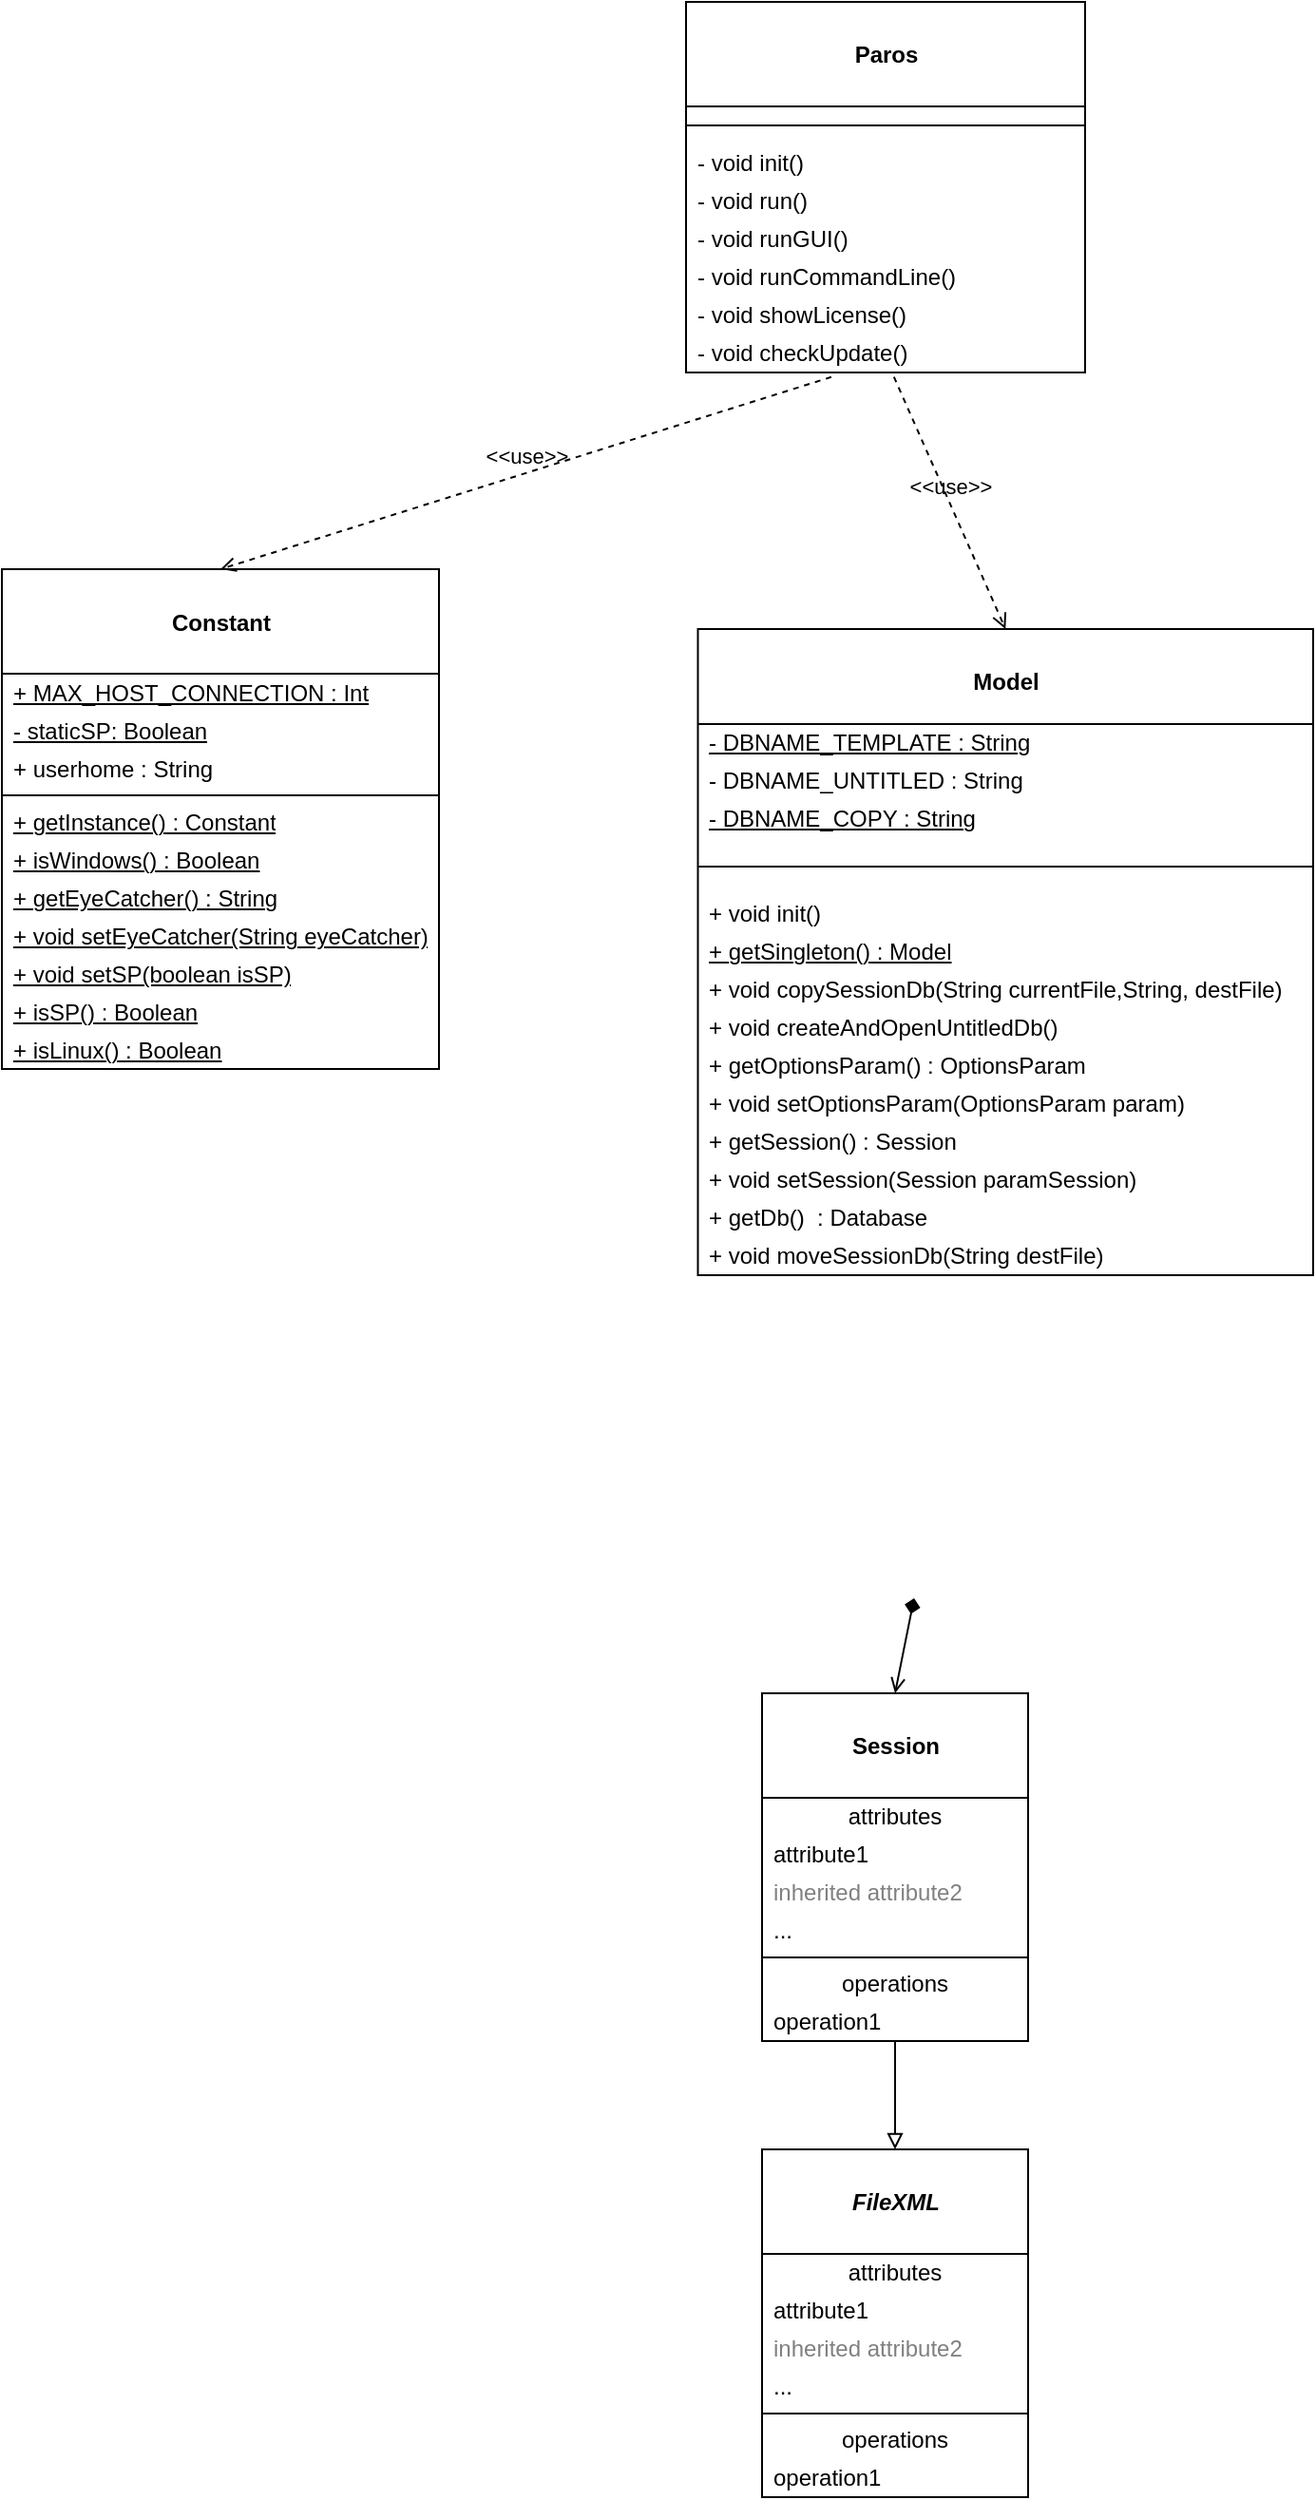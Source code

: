 <mxfile version="15.2.7" type="github">
  <diagram id="X_W6TGiwsRrNaloFk6JN" name="Page-1">
    <mxGraphModel dx="2071" dy="681" grid="1" gridSize="10" guides="1" tooltips="1" connect="1" arrows="1" fold="1" page="1" pageScale="1" pageWidth="850" pageHeight="1100" math="0" shadow="0">
      <root>
        <mxCell id="0" />
        <mxCell id="1" parent="0" />
        <mxCell id="o_ZEjyR7fAlV7eXYk-cl-1" value="&lt;b&gt;&lt;br&gt;Paros&lt;/b&gt;" style="swimlane;fontStyle=0;align=center;verticalAlign=top;childLayout=stackLayout;horizontal=1;startSize=55;horizontalStack=0;resizeParent=1;resizeParentMax=0;resizeLast=0;collapsible=0;marginBottom=0;html=1;" vertex="1" parent="1">
          <mxGeometry x="70" y="100" width="210" height="195" as="geometry" />
        </mxCell>
        <mxCell id="o_ZEjyR7fAlV7eXYk-cl-6" value="" style="line;strokeWidth=1;fillColor=none;align=left;verticalAlign=middle;spacingTop=-1;spacingLeft=3;spacingRight=3;rotatable=0;labelPosition=right;points=[];portConstraint=eastwest;" vertex="1" parent="o_ZEjyR7fAlV7eXYk-cl-1">
          <mxGeometry y="55" width="210" height="20" as="geometry" />
        </mxCell>
        <mxCell id="o_ZEjyR7fAlV7eXYk-cl-8" value="- void init()" style="text;html=1;strokeColor=none;fillColor=none;align=left;verticalAlign=middle;spacingLeft=4;spacingRight=4;overflow=hidden;rotatable=0;points=[[0,0.5],[1,0.5]];portConstraint=eastwest;" vertex="1" parent="o_ZEjyR7fAlV7eXYk-cl-1">
          <mxGeometry y="75" width="210" height="20" as="geometry" />
        </mxCell>
        <mxCell id="o_ZEjyR7fAlV7eXYk-cl-15" value="- void&amp;nbsp;run()" style="text;html=1;strokeColor=none;fillColor=none;align=left;verticalAlign=middle;spacingLeft=4;spacingRight=4;overflow=hidden;rotatable=0;points=[[0,0.5],[1,0.5]];portConstraint=eastwest;" vertex="1" parent="o_ZEjyR7fAlV7eXYk-cl-1">
          <mxGeometry y="95" width="210" height="20" as="geometry" />
        </mxCell>
        <mxCell id="o_ZEjyR7fAlV7eXYk-cl-16" value="- void runGUI()" style="text;html=1;strokeColor=none;fillColor=none;align=left;verticalAlign=middle;spacingLeft=4;spacingRight=4;overflow=hidden;rotatable=0;points=[[0,0.5],[1,0.5]];portConstraint=eastwest;" vertex="1" parent="o_ZEjyR7fAlV7eXYk-cl-1">
          <mxGeometry y="115" width="210" height="20" as="geometry" />
        </mxCell>
        <mxCell id="o_ZEjyR7fAlV7eXYk-cl-17" value="- void runCommandLine()" style="text;html=1;strokeColor=none;fillColor=none;align=left;verticalAlign=middle;spacingLeft=4;spacingRight=4;overflow=hidden;rotatable=0;points=[[0,0.5],[1,0.5]];portConstraint=eastwest;" vertex="1" parent="o_ZEjyR7fAlV7eXYk-cl-1">
          <mxGeometry y="135" width="210" height="20" as="geometry" />
        </mxCell>
        <mxCell id="o_ZEjyR7fAlV7eXYk-cl-87" value="- void showLicense()" style="text;html=1;strokeColor=none;fillColor=none;align=left;verticalAlign=middle;spacingLeft=4;spacingRight=4;overflow=hidden;rotatable=0;points=[[0,0.5],[1,0.5]];portConstraint=eastwest;" vertex="1" parent="o_ZEjyR7fAlV7eXYk-cl-1">
          <mxGeometry y="155" width="210" height="20" as="geometry" />
        </mxCell>
        <mxCell id="o_ZEjyR7fAlV7eXYk-cl-88" value="- void checkUpdate()" style="text;html=1;strokeColor=none;fillColor=none;align=left;verticalAlign=middle;spacingLeft=4;spacingRight=4;overflow=hidden;rotatable=0;points=[[0,0.5],[1,0.5]];portConstraint=eastwest;" vertex="1" parent="o_ZEjyR7fAlV7eXYk-cl-1">
          <mxGeometry y="175" width="210" height="20" as="geometry" />
        </mxCell>
        <mxCell id="o_ZEjyR7fAlV7eXYk-cl-29" value="&lt;br&gt;&lt;b&gt;Constant&lt;/b&gt;" style="swimlane;fontStyle=0;align=center;verticalAlign=top;childLayout=stackLayout;horizontal=1;startSize=55;horizontalStack=0;resizeParent=1;resizeParentMax=0;resizeLast=0;collapsible=0;marginBottom=0;html=1;" vertex="1" parent="1">
          <mxGeometry x="-290" y="398.5" width="230" height="263" as="geometry" />
        </mxCell>
        <mxCell id="o_ZEjyR7fAlV7eXYk-cl-90" value="&lt;u&gt;+ MAX_HOST_CONNECTION : Int&lt;/u&gt;" style="text;html=1;strokeColor=none;fillColor=none;align=left;verticalAlign=middle;spacingLeft=4;spacingRight=4;overflow=hidden;rotatable=0;points=[[0,0.5],[1,0.5]];portConstraint=eastwest;" vertex="1" parent="o_ZEjyR7fAlV7eXYk-cl-29">
          <mxGeometry y="55" width="230" height="20" as="geometry" />
        </mxCell>
        <mxCell id="o_ZEjyR7fAlV7eXYk-cl-89" value="&lt;u&gt;- staticSP: Boolean&lt;/u&gt;" style="text;html=1;strokeColor=none;fillColor=none;align=left;verticalAlign=middle;spacingLeft=4;spacingRight=4;overflow=hidden;rotatable=0;points=[[0,0.5],[1,0.5]];portConstraint=eastwest;" vertex="1" parent="o_ZEjyR7fAlV7eXYk-cl-29">
          <mxGeometry y="75" width="230" height="20" as="geometry" />
        </mxCell>
        <mxCell id="o_ZEjyR7fAlV7eXYk-cl-86" value="+ userhome : String" style="text;html=1;strokeColor=none;fillColor=none;align=left;verticalAlign=middle;spacingLeft=4;spacingRight=4;overflow=hidden;rotatable=0;points=[[0,0.5],[1,0.5]];portConstraint=eastwest;" vertex="1" parent="o_ZEjyR7fAlV7eXYk-cl-29">
          <mxGeometry y="95" width="230" height="20" as="geometry" />
        </mxCell>
        <mxCell id="o_ZEjyR7fAlV7eXYk-cl-34" value="" style="line;strokeWidth=1;fillColor=none;align=left;verticalAlign=middle;spacingTop=-1;spacingLeft=3;spacingRight=3;rotatable=0;labelPosition=right;points=[];portConstraint=eastwest;" vertex="1" parent="o_ZEjyR7fAlV7eXYk-cl-29">
          <mxGeometry y="115" width="230" height="8" as="geometry" />
        </mxCell>
        <mxCell id="o_ZEjyR7fAlV7eXYk-cl-36" value="&lt;u&gt;+ getInstance() : Constant&lt;/u&gt;" style="text;html=1;strokeColor=none;fillColor=none;align=left;verticalAlign=middle;spacingLeft=4;spacingRight=4;overflow=hidden;rotatable=0;points=[[0,0.5],[1,0.5]];portConstraint=eastwest;" vertex="1" parent="o_ZEjyR7fAlV7eXYk-cl-29">
          <mxGeometry y="123" width="230" height="20" as="geometry" />
        </mxCell>
        <mxCell id="o_ZEjyR7fAlV7eXYk-cl-49" value="&lt;u&gt;+ isWindows() : Boolean&lt;/u&gt;" style="text;html=1;strokeColor=none;fillColor=none;align=left;verticalAlign=middle;spacingLeft=4;spacingRight=4;overflow=hidden;rotatable=0;points=[[0,0.5],[1,0.5]];portConstraint=eastwest;" vertex="1" parent="o_ZEjyR7fAlV7eXYk-cl-29">
          <mxGeometry y="143" width="230" height="20" as="geometry" />
        </mxCell>
        <mxCell id="o_ZEjyR7fAlV7eXYk-cl-91" value="&lt;u&gt;+ getEyeCatcher() : String&lt;/u&gt;" style="text;html=1;strokeColor=none;fillColor=none;align=left;verticalAlign=middle;spacingLeft=4;spacingRight=4;overflow=hidden;rotatable=0;points=[[0,0.5],[1,0.5]];portConstraint=eastwest;" vertex="1" parent="o_ZEjyR7fAlV7eXYk-cl-29">
          <mxGeometry y="163" width="230" height="20" as="geometry" />
        </mxCell>
        <mxCell id="o_ZEjyR7fAlV7eXYk-cl-92" value="&lt;u&gt;+ void setEyeCatcher(String eyeCatcher)&lt;/u&gt;" style="text;html=1;strokeColor=none;fillColor=none;align=left;verticalAlign=middle;spacingLeft=4;spacingRight=4;overflow=hidden;rotatable=0;points=[[0,0.5],[1,0.5]];portConstraint=eastwest;" vertex="1" parent="o_ZEjyR7fAlV7eXYk-cl-29">
          <mxGeometry y="183" width="230" height="20" as="geometry" />
        </mxCell>
        <mxCell id="o_ZEjyR7fAlV7eXYk-cl-93" value="&lt;u&gt;+ void setSP(boolean isSP)&lt;/u&gt;" style="text;html=1;strokeColor=none;fillColor=none;align=left;verticalAlign=middle;spacingLeft=4;spacingRight=4;overflow=hidden;rotatable=0;points=[[0,0.5],[1,0.5]];portConstraint=eastwest;" vertex="1" parent="o_ZEjyR7fAlV7eXYk-cl-29">
          <mxGeometry y="203" width="230" height="20" as="geometry" />
        </mxCell>
        <mxCell id="o_ZEjyR7fAlV7eXYk-cl-94" value="&lt;u&gt;+ isSP() : Boolean&lt;/u&gt;" style="text;html=1;strokeColor=none;fillColor=none;align=left;verticalAlign=middle;spacingLeft=4;spacingRight=4;overflow=hidden;rotatable=0;points=[[0,0.5],[1,0.5]];portConstraint=eastwest;" vertex="1" parent="o_ZEjyR7fAlV7eXYk-cl-29">
          <mxGeometry y="223" width="230" height="20" as="geometry" />
        </mxCell>
        <mxCell id="o_ZEjyR7fAlV7eXYk-cl-95" value="&lt;u&gt;+ isLinux() : Boolean&lt;/u&gt;" style="text;html=1;strokeColor=none;fillColor=none;align=left;verticalAlign=middle;spacingLeft=4;spacingRight=4;overflow=hidden;rotatable=0;points=[[0,0.5],[1,0.5]];portConstraint=eastwest;" vertex="1" parent="o_ZEjyR7fAlV7eXYk-cl-29">
          <mxGeometry y="243" width="230" height="20" as="geometry" />
        </mxCell>
        <mxCell id="o_ZEjyR7fAlV7eXYk-cl-37" value="&amp;lt;&amp;lt;use&amp;gt;&amp;gt;" style="endArrow=open;html=1;rounded=0;align=center;verticalAlign=bottom;dashed=1;endFill=0;labelBackgroundColor=none;exitX=0.364;exitY=1.12;exitDx=0;exitDy=0;exitPerimeter=0;entryX=0.5;entryY=0;entryDx=0;entryDy=0;" edge="1" parent="1" source="o_ZEjyR7fAlV7eXYk-cl-88" target="o_ZEjyR7fAlV7eXYk-cl-29">
          <mxGeometry relative="1" as="geometry">
            <mxPoint x="160" y="320" as="sourcePoint" />
            <mxPoint x="250" y="320" as="targetPoint" />
          </mxGeometry>
        </mxCell>
        <mxCell id="o_ZEjyR7fAlV7eXYk-cl-39" value="&lt;br&gt;&lt;b&gt;Model&lt;/b&gt;" style="swimlane;fontStyle=0;align=center;verticalAlign=top;childLayout=stackLayout;horizontal=1;startSize=50;horizontalStack=0;resizeParent=1;resizeParentMax=0;resizeLast=0;collapsible=0;marginBottom=0;html=1;" vertex="1" parent="1">
          <mxGeometry x="76.25" y="430" width="323.75" height="340" as="geometry" />
        </mxCell>
        <mxCell id="o_ZEjyR7fAlV7eXYk-cl-98" value="&lt;u&gt;- DBNAME_TEMPLATE : String&lt;/u&gt;" style="text;html=1;strokeColor=none;fillColor=none;align=left;verticalAlign=middle;spacingLeft=4;spacingRight=4;overflow=hidden;rotatable=0;points=[[0,0.5],[1,0.5]];portConstraint=eastwest;" vertex="1" parent="o_ZEjyR7fAlV7eXYk-cl-39">
          <mxGeometry y="50" width="323.75" height="20" as="geometry" />
        </mxCell>
        <mxCell id="o_ZEjyR7fAlV7eXYk-cl-97" value="- DBNAME_UNTITLED : String" style="text;html=1;strokeColor=none;fillColor=none;align=left;verticalAlign=middle;spacingLeft=4;spacingRight=4;overflow=hidden;rotatable=0;points=[[0,0.5],[1,0.5]];portConstraint=eastwest;" vertex="1" parent="o_ZEjyR7fAlV7eXYk-cl-39">
          <mxGeometry y="70" width="323.75" height="20" as="geometry" />
        </mxCell>
        <mxCell id="o_ZEjyR7fAlV7eXYk-cl-99" value="&lt;u&gt;- DBNAME_COPY : String&lt;/u&gt;" style="text;html=1;strokeColor=none;fillColor=none;align=left;verticalAlign=middle;spacingLeft=4;spacingRight=4;overflow=hidden;rotatable=0;points=[[0,0.5],[1,0.5]];portConstraint=eastwest;" vertex="1" parent="o_ZEjyR7fAlV7eXYk-cl-39">
          <mxGeometry y="90" width="323.75" height="20" as="geometry" />
        </mxCell>
        <mxCell id="o_ZEjyR7fAlV7eXYk-cl-44" value="" style="line;strokeWidth=1;fillColor=none;align=left;verticalAlign=middle;spacingTop=-1;spacingLeft=3;spacingRight=3;rotatable=0;labelPosition=right;points=[];portConstraint=eastwest;" vertex="1" parent="o_ZEjyR7fAlV7eXYk-cl-39">
          <mxGeometry y="110" width="323.75" height="30" as="geometry" />
        </mxCell>
        <mxCell id="o_ZEjyR7fAlV7eXYk-cl-46" value="+ void init()" style="text;html=1;strokeColor=none;fillColor=none;align=left;verticalAlign=middle;spacingLeft=4;spacingRight=4;overflow=hidden;rotatable=0;points=[[0,0.5],[1,0.5]];portConstraint=eastwest;" vertex="1" parent="o_ZEjyR7fAlV7eXYk-cl-39">
          <mxGeometry y="140" width="323.75" height="20" as="geometry" />
        </mxCell>
        <mxCell id="o_ZEjyR7fAlV7eXYk-cl-50" value="&lt;u&gt;+ getSingleton() : Model&lt;/u&gt;" style="text;html=1;strokeColor=none;fillColor=none;align=left;verticalAlign=middle;spacingLeft=4;spacingRight=4;overflow=hidden;rotatable=0;points=[[0,0.5],[1,0.5]];portConstraint=eastwest;" vertex="1" parent="o_ZEjyR7fAlV7eXYk-cl-39">
          <mxGeometry y="160" width="323.75" height="20" as="geometry" />
        </mxCell>
        <mxCell id="o_ZEjyR7fAlV7eXYk-cl-51" value="+ void copySessionDb(String currentFile,String, destFile)" style="text;html=1;strokeColor=none;fillColor=none;align=left;verticalAlign=middle;spacingLeft=4;spacingRight=4;overflow=hidden;rotatable=0;points=[[0,0.5],[1,0.5]];portConstraint=eastwest;" vertex="1" parent="o_ZEjyR7fAlV7eXYk-cl-39">
          <mxGeometry y="180" width="323.75" height="20" as="geometry" />
        </mxCell>
        <mxCell id="o_ZEjyR7fAlV7eXYk-cl-54" value="+ void createAndOpenUntitledDb()" style="text;html=1;strokeColor=none;fillColor=none;align=left;verticalAlign=middle;spacingLeft=4;spacingRight=4;overflow=hidden;rotatable=0;points=[[0,0.5],[1,0.5]];portConstraint=eastwest;" vertex="1" parent="o_ZEjyR7fAlV7eXYk-cl-39">
          <mxGeometry y="200" width="323.75" height="20" as="geometry" />
        </mxCell>
        <mxCell id="o_ZEjyR7fAlV7eXYk-cl-100" value="+ getOptionsParam() : OptionsParam" style="text;html=1;strokeColor=none;fillColor=none;align=left;verticalAlign=middle;spacingLeft=4;spacingRight=4;overflow=hidden;rotatable=0;points=[[0,0.5],[1,0.5]];portConstraint=eastwest;" vertex="1" parent="o_ZEjyR7fAlV7eXYk-cl-39">
          <mxGeometry y="220" width="323.75" height="20" as="geometry" />
        </mxCell>
        <mxCell id="o_ZEjyR7fAlV7eXYk-cl-101" value="+ void setOptionsParam(OptionsParam param)" style="text;html=1;strokeColor=none;fillColor=none;align=left;verticalAlign=middle;spacingLeft=4;spacingRight=4;overflow=hidden;rotatable=0;points=[[0,0.5],[1,0.5]];portConstraint=eastwest;" vertex="1" parent="o_ZEjyR7fAlV7eXYk-cl-39">
          <mxGeometry y="240" width="323.75" height="20" as="geometry" />
        </mxCell>
        <mxCell id="o_ZEjyR7fAlV7eXYk-cl-103" value="+ getSession() : Session" style="text;html=1;strokeColor=none;fillColor=none;align=left;verticalAlign=middle;spacingLeft=4;spacingRight=4;overflow=hidden;rotatable=0;points=[[0,0.5],[1,0.5]];portConstraint=eastwest;" vertex="1" parent="o_ZEjyR7fAlV7eXYk-cl-39">
          <mxGeometry y="260" width="323.75" height="20" as="geometry" />
        </mxCell>
        <mxCell id="o_ZEjyR7fAlV7eXYk-cl-104" value="+ void setSession(Session paramSession)&amp;nbsp;" style="text;html=1;strokeColor=none;fillColor=none;align=left;verticalAlign=middle;spacingLeft=4;spacingRight=4;overflow=hidden;rotatable=0;points=[[0,0.5],[1,0.5]];portConstraint=eastwest;" vertex="1" parent="o_ZEjyR7fAlV7eXYk-cl-39">
          <mxGeometry y="280" width="323.75" height="20" as="geometry" />
        </mxCell>
        <mxCell id="o_ZEjyR7fAlV7eXYk-cl-105" value="+ getDb()&amp;nbsp; : Database" style="text;html=1;strokeColor=none;fillColor=none;align=left;verticalAlign=middle;spacingLeft=4;spacingRight=4;overflow=hidden;rotatable=0;points=[[0,0.5],[1,0.5]];portConstraint=eastwest;" vertex="1" parent="o_ZEjyR7fAlV7eXYk-cl-39">
          <mxGeometry y="300" width="323.75" height="20" as="geometry" />
        </mxCell>
        <mxCell id="o_ZEjyR7fAlV7eXYk-cl-106" value="+ void moveSessionDb(String destFile)" style="text;html=1;strokeColor=none;fillColor=none;align=left;verticalAlign=middle;spacingLeft=4;spacingRight=4;overflow=hidden;rotatable=0;points=[[0,0.5],[1,0.5]];portConstraint=eastwest;" vertex="1" parent="o_ZEjyR7fAlV7eXYk-cl-39">
          <mxGeometry y="320" width="323.75" height="20" as="geometry" />
        </mxCell>
        <mxCell id="o_ZEjyR7fAlV7eXYk-cl-48" value="&amp;lt;&amp;lt;use&amp;gt;&amp;gt;" style="endArrow=open;html=1;rounded=0;align=center;verticalAlign=bottom;dashed=1;endFill=0;labelBackgroundColor=none;entryX=0.5;entryY=0;entryDx=0;entryDy=0;exitX=0.521;exitY=1.118;exitDx=0;exitDy=0;elbow=vertical;exitPerimeter=0;" edge="1" parent="1" source="o_ZEjyR7fAlV7eXYk-cl-88" target="o_ZEjyR7fAlV7eXYk-cl-39">
          <mxGeometry relative="1" as="geometry">
            <mxPoint x="280" y="210" as="sourcePoint" />
            <mxPoint x="510" y="210" as="targetPoint" />
          </mxGeometry>
        </mxCell>
        <mxCell id="o_ZEjyR7fAlV7eXYk-cl-96" style="edgeStyle=none;rounded=0;orthogonalLoop=1;jettySize=auto;html=1;exitX=0.5;exitY=1;exitDx=0;exitDy=0;entryX=0.5;entryY=0;entryDx=0;entryDy=0;startArrow=none;startFill=0;endArrow=block;endFill=0;" edge="1" parent="1" source="o_ZEjyR7fAlV7eXYk-cl-56" target="o_ZEjyR7fAlV7eXYk-cl-67">
          <mxGeometry relative="1" as="geometry" />
        </mxCell>
        <mxCell id="o_ZEjyR7fAlV7eXYk-cl-56" value="&lt;br&gt;&lt;b&gt;Session&lt;/b&gt;&lt;br&gt;" style="swimlane;fontStyle=0;align=center;verticalAlign=top;childLayout=stackLayout;horizontal=1;startSize=55;horizontalStack=0;resizeParent=1;resizeParentMax=0;resizeLast=0;collapsible=0;marginBottom=0;html=1;" vertex="1" parent="1">
          <mxGeometry x="110" y="990" width="140" height="183" as="geometry" />
        </mxCell>
        <mxCell id="o_ZEjyR7fAlV7eXYk-cl-57" value="attributes" style="text;html=1;strokeColor=none;fillColor=none;align=center;verticalAlign=middle;spacingLeft=4;spacingRight=4;overflow=hidden;rotatable=0;points=[[0,0.5],[1,0.5]];portConstraint=eastwest;" vertex="1" parent="o_ZEjyR7fAlV7eXYk-cl-56">
          <mxGeometry y="55" width="140" height="20" as="geometry" />
        </mxCell>
        <mxCell id="o_ZEjyR7fAlV7eXYk-cl-58" value="attribute1" style="text;html=1;strokeColor=none;fillColor=none;align=left;verticalAlign=middle;spacingLeft=4;spacingRight=4;overflow=hidden;rotatable=0;points=[[0,0.5],[1,0.5]];portConstraint=eastwest;" vertex="1" parent="o_ZEjyR7fAlV7eXYk-cl-56">
          <mxGeometry y="75" width="140" height="20" as="geometry" />
        </mxCell>
        <mxCell id="o_ZEjyR7fAlV7eXYk-cl-59" value="inherited attribute2" style="text;html=1;strokeColor=none;fillColor=none;align=left;verticalAlign=middle;spacingLeft=4;spacingRight=4;overflow=hidden;rotatable=0;points=[[0,0.5],[1,0.5]];portConstraint=eastwest;fontColor=#808080;" vertex="1" parent="o_ZEjyR7fAlV7eXYk-cl-56">
          <mxGeometry y="95" width="140" height="20" as="geometry" />
        </mxCell>
        <mxCell id="o_ZEjyR7fAlV7eXYk-cl-60" value="..." style="text;html=1;strokeColor=none;fillColor=none;align=left;verticalAlign=middle;spacingLeft=4;spacingRight=4;overflow=hidden;rotatable=0;points=[[0,0.5],[1,0.5]];portConstraint=eastwest;" vertex="1" parent="o_ZEjyR7fAlV7eXYk-cl-56">
          <mxGeometry y="115" width="140" height="20" as="geometry" />
        </mxCell>
        <mxCell id="o_ZEjyR7fAlV7eXYk-cl-61" value="" style="line;strokeWidth=1;fillColor=none;align=left;verticalAlign=middle;spacingTop=-1;spacingLeft=3;spacingRight=3;rotatable=0;labelPosition=right;points=[];portConstraint=eastwest;" vertex="1" parent="o_ZEjyR7fAlV7eXYk-cl-56">
          <mxGeometry y="135" width="140" height="8" as="geometry" />
        </mxCell>
        <mxCell id="o_ZEjyR7fAlV7eXYk-cl-62" value="operations" style="text;html=1;strokeColor=none;fillColor=none;align=center;verticalAlign=middle;spacingLeft=4;spacingRight=4;overflow=hidden;rotatable=0;points=[[0,0.5],[1,0.5]];portConstraint=eastwest;" vertex="1" parent="o_ZEjyR7fAlV7eXYk-cl-56">
          <mxGeometry y="143" width="140" height="20" as="geometry" />
        </mxCell>
        <mxCell id="o_ZEjyR7fAlV7eXYk-cl-63" value="operation1" style="text;html=1;strokeColor=none;fillColor=none;align=left;verticalAlign=middle;spacingLeft=4;spacingRight=4;overflow=hidden;rotatable=0;points=[[0,0.5],[1,0.5]];portConstraint=eastwest;" vertex="1" parent="o_ZEjyR7fAlV7eXYk-cl-56">
          <mxGeometry y="163" width="140" height="20" as="geometry" />
        </mxCell>
        <mxCell id="o_ZEjyR7fAlV7eXYk-cl-66" style="rounded=0;orthogonalLoop=1;jettySize=auto;html=1;startArrow=diamond;startFill=1;endArrow=open;endFill=0;entryX=0.5;entryY=0;entryDx=0;entryDy=0;" edge="1" parent="1" target="o_ZEjyR7fAlV7eXYk-cl-56">
          <mxGeometry relative="1" as="geometry">
            <mxPoint x="190" y="940" as="sourcePoint" />
            <mxPoint x="180" y="710" as="targetPoint" />
          </mxGeometry>
        </mxCell>
        <mxCell id="o_ZEjyR7fAlV7eXYk-cl-67" value="&lt;br&gt;&lt;b&gt;&lt;i&gt;FileXML&lt;/i&gt;&lt;/b&gt;&lt;br&gt;" style="swimlane;fontStyle=0;align=center;verticalAlign=top;childLayout=stackLayout;horizontal=1;startSize=55;horizontalStack=0;resizeParent=1;resizeParentMax=0;resizeLast=0;collapsible=0;marginBottom=0;html=1;" vertex="1" parent="1">
          <mxGeometry x="110" y="1230" width="140" height="183" as="geometry" />
        </mxCell>
        <mxCell id="o_ZEjyR7fAlV7eXYk-cl-68" value="attributes" style="text;html=1;strokeColor=none;fillColor=none;align=center;verticalAlign=middle;spacingLeft=4;spacingRight=4;overflow=hidden;rotatable=0;points=[[0,0.5],[1,0.5]];portConstraint=eastwest;" vertex="1" parent="o_ZEjyR7fAlV7eXYk-cl-67">
          <mxGeometry y="55" width="140" height="20" as="geometry" />
        </mxCell>
        <mxCell id="o_ZEjyR7fAlV7eXYk-cl-69" value="attribute1" style="text;html=1;strokeColor=none;fillColor=none;align=left;verticalAlign=middle;spacingLeft=4;spacingRight=4;overflow=hidden;rotatable=0;points=[[0,0.5],[1,0.5]];portConstraint=eastwest;" vertex="1" parent="o_ZEjyR7fAlV7eXYk-cl-67">
          <mxGeometry y="75" width="140" height="20" as="geometry" />
        </mxCell>
        <mxCell id="o_ZEjyR7fAlV7eXYk-cl-70" value="inherited attribute2" style="text;html=1;strokeColor=none;fillColor=none;align=left;verticalAlign=middle;spacingLeft=4;spacingRight=4;overflow=hidden;rotatable=0;points=[[0,0.5],[1,0.5]];portConstraint=eastwest;fontColor=#808080;" vertex="1" parent="o_ZEjyR7fAlV7eXYk-cl-67">
          <mxGeometry y="95" width="140" height="20" as="geometry" />
        </mxCell>
        <mxCell id="o_ZEjyR7fAlV7eXYk-cl-71" value="..." style="text;html=1;strokeColor=none;fillColor=none;align=left;verticalAlign=middle;spacingLeft=4;spacingRight=4;overflow=hidden;rotatable=0;points=[[0,0.5],[1,0.5]];portConstraint=eastwest;" vertex="1" parent="o_ZEjyR7fAlV7eXYk-cl-67">
          <mxGeometry y="115" width="140" height="20" as="geometry" />
        </mxCell>
        <mxCell id="o_ZEjyR7fAlV7eXYk-cl-72" value="" style="line;strokeWidth=1;fillColor=none;align=left;verticalAlign=middle;spacingTop=-1;spacingLeft=3;spacingRight=3;rotatable=0;labelPosition=right;points=[];portConstraint=eastwest;" vertex="1" parent="o_ZEjyR7fAlV7eXYk-cl-67">
          <mxGeometry y="135" width="140" height="8" as="geometry" />
        </mxCell>
        <mxCell id="o_ZEjyR7fAlV7eXYk-cl-73" value="operations" style="text;html=1;strokeColor=none;fillColor=none;align=center;verticalAlign=middle;spacingLeft=4;spacingRight=4;overflow=hidden;rotatable=0;points=[[0,0.5],[1,0.5]];portConstraint=eastwest;" vertex="1" parent="o_ZEjyR7fAlV7eXYk-cl-67">
          <mxGeometry y="143" width="140" height="20" as="geometry" />
        </mxCell>
        <mxCell id="o_ZEjyR7fAlV7eXYk-cl-74" value="operation1" style="text;html=1;strokeColor=none;fillColor=none;align=left;verticalAlign=middle;spacingLeft=4;spacingRight=4;overflow=hidden;rotatable=0;points=[[0,0.5],[1,0.5]];portConstraint=eastwest;" vertex="1" parent="o_ZEjyR7fAlV7eXYk-cl-67">
          <mxGeometry y="163" width="140" height="20" as="geometry" />
        </mxCell>
      </root>
    </mxGraphModel>
  </diagram>
</mxfile>
